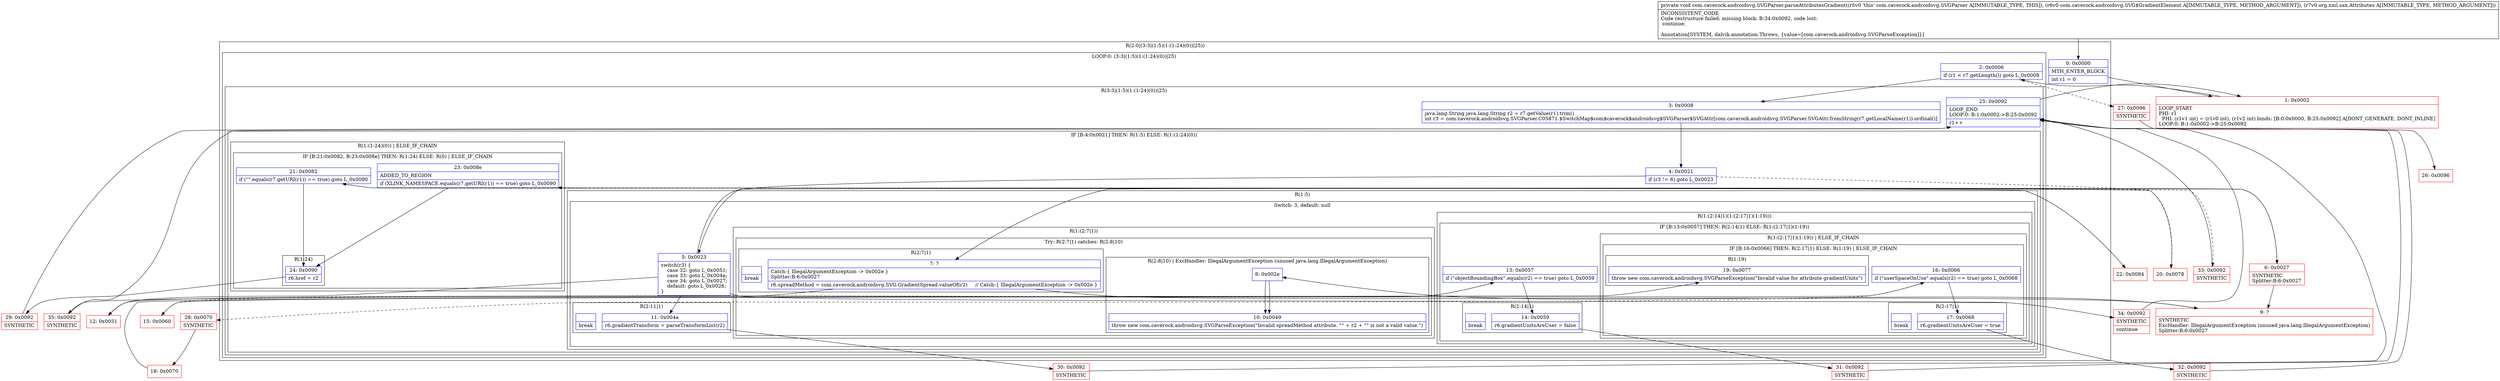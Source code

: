 digraph "CFG forcom.caverock.androidsvg.SVGParser.parseAttributesGradient(Lcom\/caverock\/androidsvg\/SVG$GradientElement;Lorg\/xml\/sax\/Attributes;)V" {
subgraph cluster_Region_1107378239 {
label = "R(2:0|(3:3|(1:5)(1:(1:24)(0))|25))";
node [shape=record,color=blue];
Node_0 [shape=record,label="{0\:\ 0x0000|MTH_ENTER_BLOCK\l|int r1 = 0\l}"];
subgraph cluster_LoopRegion_2098322463 {
label = "LOOP:0: (3:3|(1:5)(1:(1:24)(0))|25)";
node [shape=record,color=blue];
Node_2 [shape=record,label="{2\:\ 0x0006|if (r1 \< r7.getLength()) goto L_0x0008\l}"];
subgraph cluster_Region_1013592922 {
label = "R(3:3|(1:5)(1:(1:24)(0))|25)";
node [shape=record,color=blue];
Node_3 [shape=record,label="{3\:\ 0x0008|java.lang.String java.lang.String r2 = r7.getValue(r1).trim()\lint r3 = com.caverock.androidsvg.SVGParser.C05871.$SwitchMap$com$caverock$androidsvg$SVGParser$SVGAttr[com.caverock.androidsvg.SVGParser.SVGAttr.fromString(r7.getLocalName(r1)).ordinal()]\l}"];
subgraph cluster_IfRegion_1400333935 {
label = "IF [B:4:0x0021] THEN: R(1:5) ELSE: R(1:(1:24)(0))";
node [shape=record,color=blue];
Node_4 [shape=record,label="{4\:\ 0x0021|if (r3 != 6) goto L_0x0023\l}"];
subgraph cluster_Region_326920581 {
label = "R(1:5)";
node [shape=record,color=blue];
subgraph cluster_SwitchRegion_1059395613 {
label = "Switch: 3, default: null";
node [shape=record,color=blue];
Node_5 [shape=record,label="{5\:\ 0x0023|switch(r3) \{\l    case 32: goto L_0x0051;\l    case 33: goto L_0x004a;\l    case 34: goto L_0x0027;\l    default: goto L_0x0026;\l\}\l}"];
subgraph cluster_Region_1401698425 {
label = "R(1:(2:14|1)(1:(2:17|1)(1:19)))";
node [shape=record,color=blue];
subgraph cluster_IfRegion_1171722446 {
label = "IF [B:13:0x0057] THEN: R(2:14|1) ELSE: R(1:(2:17|1)(1:19))";
node [shape=record,color=blue];
Node_13 [shape=record,label="{13\:\ 0x0057|if (\"objectBoundingBox\".equals(r2) == true) goto L_0x0059\l}"];
subgraph cluster_Region_190185870 {
label = "R(2:14|1)";
node [shape=record,color=blue];
Node_14 [shape=record,label="{14\:\ 0x0059|r6.gradientUnitsAreUser = false\l}"];
Node_InsnContainer_1574891976 [shape=record,label="{|break\l}"];
}
subgraph cluster_Region_756980663 {
label = "R(1:(2:17|1)(1:19)) | ELSE_IF_CHAIN\l";
node [shape=record,color=blue];
subgraph cluster_IfRegion_919985487 {
label = "IF [B:16:0x0066] THEN: R(2:17|1) ELSE: R(1:19) | ELSE_IF_CHAIN\l";
node [shape=record,color=blue];
Node_16 [shape=record,label="{16\:\ 0x0066|if (\"userSpaceOnUse\".equals(r2) == true) goto L_0x0068\l}"];
subgraph cluster_Region_534978973 {
label = "R(2:17|1)";
node [shape=record,color=blue];
Node_17 [shape=record,label="{17\:\ 0x0068|r6.gradientUnitsAreUser = true\l}"];
Node_InsnContainer_604117406 [shape=record,label="{|break\l}"];
}
subgraph cluster_Region_242809959 {
label = "R(1:19)";
node [shape=record,color=blue];
Node_19 [shape=record,label="{19\:\ 0x0077|throw new com.caverock.androidsvg.SVGParseException(\"Invalid value for attribute gradientUnits\")\l}"];
}
}
}
}
}
subgraph cluster_Region_1539885100 {
label = "R(2:11|1)";
node [shape=record,color=blue];
Node_11 [shape=record,label="{11\:\ 0x004a|r6.gradientTransform = parseTransformList(r2)\l}"];
Node_InsnContainer_1466047804 [shape=record,label="{|break\l}"];
}
subgraph cluster_Region_1359683972 {
label = "R(1:(2:7|1))";
node [shape=record,color=blue];
subgraph cluster_TryCatchRegion_1710296274 {
label = "Try: R(2:7|1) catches: R(2:8|10)";
node [shape=record,color=blue];
subgraph cluster_Region_736684742 {
label = "R(2:7|1)";
node [shape=record,color=blue];
Node_7 [shape=record,label="{7\:\ ?|Catch:\{ IllegalArgumentException \-\> 0x002e \}\lSplitter:B:6:0x0027\l|r6.spreadMethod = com.caverock.androidsvg.SVG.GradientSpread.valueOf(r2)     \/\/ Catch:\{ IllegalArgumentException \-\> 0x002e \}\l}"];
Node_InsnContainer_748904399 [shape=record,label="{|break\l}"];
}
subgraph cluster_Region_1455738389 {
label = "R(2:8|10) | ExcHandler: IllegalArgumentException (unused java.lang.IllegalArgumentException)\l";
node [shape=record,color=blue];
Node_8 [shape=record,label="{8\:\ 0x002e}"];
Node_10 [shape=record,label="{10\:\ 0x0049|throw new com.caverock.androidsvg.SVGParseException(\"Invalid spreadMethod attribute. \"\" + r2 + \"\" is not a valid value.\")\l}"];
}
}
}
}
}
subgraph cluster_Region_1810840730 {
label = "R(1:(1:24)(0)) | ELSE_IF_CHAIN\l";
node [shape=record,color=blue];
subgraph cluster_IfRegion_228571642 {
label = "IF [B:21:0x0082, B:23:0x008e] THEN: R(1:24) ELSE: R(0) | ELSE_IF_CHAIN\l";
node [shape=record,color=blue];
Node_21 [shape=record,label="{21\:\ 0x0082|if (\"\".equals(r7.getURI(r1)) == true) goto L_0x0090\l}"];
Node_23 [shape=record,label="{23\:\ 0x008e|ADDED_TO_REGION\l|if (XLINK_NAMESPACE.equals(r7.getURI(r1)) == true) goto L_0x0090\l}"];
subgraph cluster_Region_1315130919 {
label = "R(1:24)";
node [shape=record,color=blue];
Node_24 [shape=record,label="{24\:\ 0x0090|r6.href = r2\l}"];
}
subgraph cluster_Region_1675638626 {
label = "R(0)";
node [shape=record,color=blue];
}
}
}
}
Node_25 [shape=record,label="{25\:\ 0x0092|LOOP_END\lLOOP:0: B:1:0x0002\-\>B:25:0x0092\l|r1++\l}"];
}
}
}
subgraph cluster_Region_1455738389 {
label = "R(2:8|10) | ExcHandler: IllegalArgumentException (unused java.lang.IllegalArgumentException)\l";
node [shape=record,color=blue];
Node_8 [shape=record,label="{8\:\ 0x002e}"];
Node_10 [shape=record,label="{10\:\ 0x0049|throw new com.caverock.androidsvg.SVGParseException(\"Invalid spreadMethod attribute. \"\" + r2 + \"\" is not a valid value.\")\l}"];
}
Node_1 [shape=record,color=red,label="{1\:\ 0x0002|LOOP_START\lPHI: r1 \l  PHI: (r1v1 int) = (r1v0 int), (r1v2 int) binds: [B:0:0x0000, B:25:0x0092] A[DONT_GENERATE, DONT_INLINE]\lLOOP:0: B:1:0x0002\-\>B:25:0x0092\l}"];
Node_6 [shape=record,color=red,label="{6\:\ 0x0027|SYNTHETIC\lSplitter:B:6:0x0027\l}"];
Node_9 [shape=record,color=red,label="{9\:\ ?|SYNTHETIC\lExcHandler: IllegalArgumentException (unused java.lang.IllegalArgumentException)\lSplitter:B:6:0x0027\l}"];
Node_12 [shape=record,color=red,label="{12\:\ 0x0051}"];
Node_15 [shape=record,color=red,label="{15\:\ 0x0060}"];
Node_18 [shape=record,color=red,label="{18\:\ 0x0070}"];
Node_20 [shape=record,color=red,label="{20\:\ 0x0078}"];
Node_22 [shape=record,color=red,label="{22\:\ 0x0084}"];
Node_26 [shape=record,color=red,label="{26\:\ 0x0096}"];
Node_27 [shape=record,color=red,label="{27\:\ 0x0096|SYNTHETIC\l}"];
Node_28 [shape=record,color=red,label="{28\:\ 0x0070|SYNTHETIC\l}"];
Node_29 [shape=record,color=red,label="{29\:\ 0x0092|SYNTHETIC\l}"];
Node_30 [shape=record,color=red,label="{30\:\ 0x0092|SYNTHETIC\l}"];
Node_31 [shape=record,color=red,label="{31\:\ 0x0092|SYNTHETIC\l}"];
Node_32 [shape=record,color=red,label="{32\:\ 0x0092|SYNTHETIC\l}"];
Node_33 [shape=record,color=red,label="{33\:\ 0x0092|SYNTHETIC\l}"];
Node_34 [shape=record,color=red,label="{34\:\ 0x0092|SYNTHETIC\l|continue\l}"];
Node_35 [shape=record,color=red,label="{35\:\ 0x0092|SYNTHETIC\l}"];
MethodNode[shape=record,label="{private void com.caverock.androidsvg.SVGParser.parseAttributesGradient((r5v0 'this' com.caverock.androidsvg.SVGParser A[IMMUTABLE_TYPE, THIS]), (r6v0 com.caverock.androidsvg.SVG$GradientElement A[IMMUTABLE_TYPE, METHOD_ARGUMENT]), (r7v0 org.xml.sax.Attributes A[IMMUTABLE_TYPE, METHOD_ARGUMENT]))  | INCONSISTENT_CODE\lCode restructure failed: missing block: B:34:0x0092, code lost:\l    continue;\l\lAnnotation[SYSTEM, dalvik.annotation.Throws, \{value=[com.caverock.androidsvg.SVGParseException]\}]\l}"];
MethodNode -> Node_0;
Node_0 -> Node_1;
Node_2 -> Node_3;
Node_2 -> Node_27[style=dashed];
Node_3 -> Node_4;
Node_4 -> Node_5;
Node_4 -> Node_20[style=dashed];
Node_5 -> Node_6;
Node_5 -> Node_11;
Node_5 -> Node_12;
Node_5 -> Node_34;
Node_13 -> Node_14;
Node_13 -> Node_15[style=dashed];
Node_14 -> Node_31;
Node_16 -> Node_17;
Node_16 -> Node_28[style=dashed];
Node_17 -> Node_32;
Node_11 -> Node_30;
Node_7 -> Node_9;
Node_7 -> Node_35;
Node_8 -> Node_10;
Node_21 -> Node_22[style=dashed];
Node_21 -> Node_24;
Node_23 -> Node_24;
Node_23 -> Node_33[style=dashed];
Node_24 -> Node_29;
Node_25 -> Node_1;
Node_8 -> Node_10;
Node_1 -> Node_2;
Node_6 -> Node_7;
Node_6 -> Node_9;
Node_9 -> Node_8;
Node_12 -> Node_13;
Node_15 -> Node_16;
Node_18 -> Node_19;
Node_20 -> Node_21;
Node_22 -> Node_23;
Node_27 -> Node_26;
Node_28 -> Node_18;
Node_29 -> Node_25;
Node_30 -> Node_25;
Node_31 -> Node_25;
Node_32 -> Node_25;
Node_33 -> Node_25;
Node_34 -> Node_25;
Node_35 -> Node_25;
}

